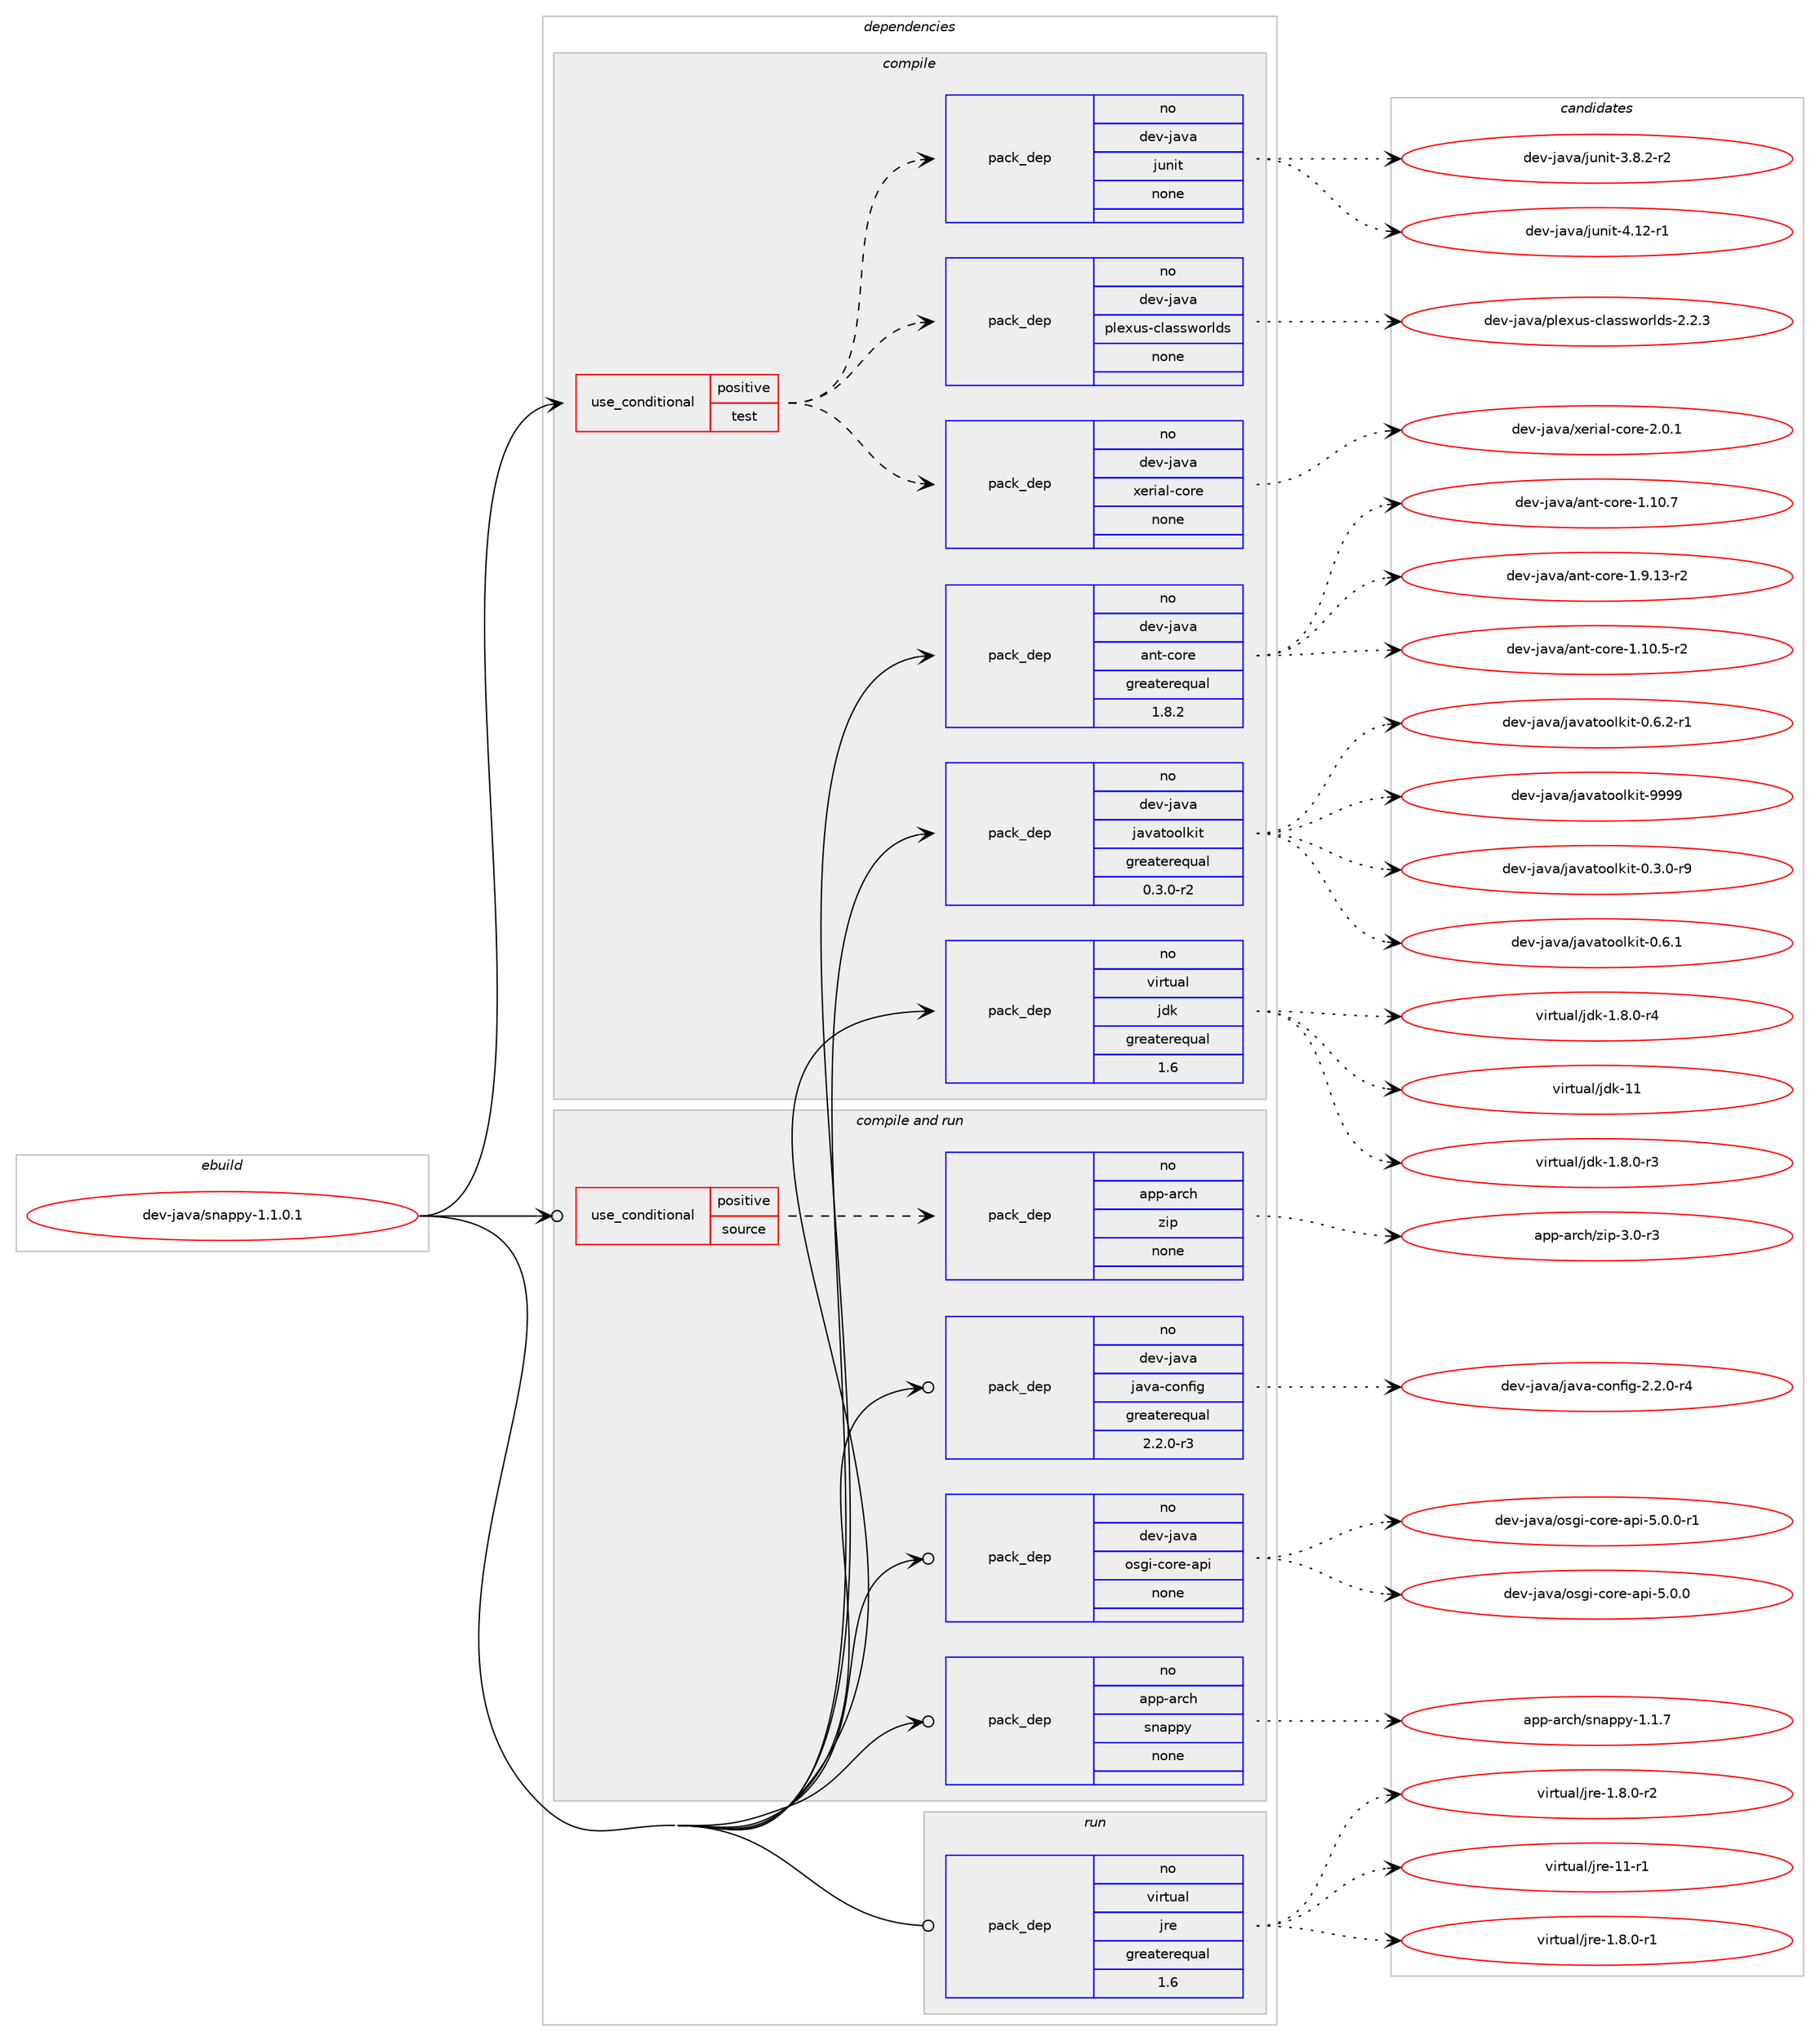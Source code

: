 digraph prolog {

# *************
# Graph options
# *************

newrank=true;
concentrate=true;
compound=true;
graph [rankdir=LR,fontname=Helvetica,fontsize=10,ranksep=1.5];#, ranksep=2.5, nodesep=0.2];
edge  [arrowhead=vee];
node  [fontname=Helvetica,fontsize=10];

# **********
# The ebuild
# **********

subgraph cluster_leftcol {
color=gray;
rank=same;
label=<<i>ebuild</i>>;
id [label="dev-java/snappy-1.1.0.1", color=red, width=4, href="../dev-java/snappy-1.1.0.1.svg"];
}

# ****************
# The dependencies
# ****************

subgraph cluster_midcol {
color=gray;
label=<<i>dependencies</i>>;
subgraph cluster_compile {
fillcolor="#eeeeee";
style=filled;
label=<<i>compile</i>>;
subgraph cond129418 {
dependency556475 [label=<<TABLE BORDER="0" CELLBORDER="1" CELLSPACING="0" CELLPADDING="4"><TR><TD ROWSPAN="3" CELLPADDING="10">use_conditional</TD></TR><TR><TD>positive</TD></TR><TR><TD>test</TD></TR></TABLE>>, shape=none, color=red];
subgraph pack415865 {
dependency556476 [label=<<TABLE BORDER="0" CELLBORDER="1" CELLSPACING="0" CELLPADDING="4" WIDTH="220"><TR><TD ROWSPAN="6" CELLPADDING="30">pack_dep</TD></TR><TR><TD WIDTH="110">no</TD></TR><TR><TD>dev-java</TD></TR><TR><TD>junit</TD></TR><TR><TD>none</TD></TR><TR><TD></TD></TR></TABLE>>, shape=none, color=blue];
}
dependency556475:e -> dependency556476:w [weight=20,style="dashed",arrowhead="vee"];
subgraph pack415866 {
dependency556477 [label=<<TABLE BORDER="0" CELLBORDER="1" CELLSPACING="0" CELLPADDING="4" WIDTH="220"><TR><TD ROWSPAN="6" CELLPADDING="30">pack_dep</TD></TR><TR><TD WIDTH="110">no</TD></TR><TR><TD>dev-java</TD></TR><TR><TD>xerial-core</TD></TR><TR><TD>none</TD></TR><TR><TD></TD></TR></TABLE>>, shape=none, color=blue];
}
dependency556475:e -> dependency556477:w [weight=20,style="dashed",arrowhead="vee"];
subgraph pack415867 {
dependency556478 [label=<<TABLE BORDER="0" CELLBORDER="1" CELLSPACING="0" CELLPADDING="4" WIDTH="220"><TR><TD ROWSPAN="6" CELLPADDING="30">pack_dep</TD></TR><TR><TD WIDTH="110">no</TD></TR><TR><TD>dev-java</TD></TR><TR><TD>plexus-classworlds</TD></TR><TR><TD>none</TD></TR><TR><TD></TD></TR></TABLE>>, shape=none, color=blue];
}
dependency556475:e -> dependency556478:w [weight=20,style="dashed",arrowhead="vee"];
}
id:e -> dependency556475:w [weight=20,style="solid",arrowhead="vee"];
subgraph pack415868 {
dependency556479 [label=<<TABLE BORDER="0" CELLBORDER="1" CELLSPACING="0" CELLPADDING="4" WIDTH="220"><TR><TD ROWSPAN="6" CELLPADDING="30">pack_dep</TD></TR><TR><TD WIDTH="110">no</TD></TR><TR><TD>dev-java</TD></TR><TR><TD>ant-core</TD></TR><TR><TD>greaterequal</TD></TR><TR><TD>1.8.2</TD></TR></TABLE>>, shape=none, color=blue];
}
id:e -> dependency556479:w [weight=20,style="solid",arrowhead="vee"];
subgraph pack415869 {
dependency556480 [label=<<TABLE BORDER="0" CELLBORDER="1" CELLSPACING="0" CELLPADDING="4" WIDTH="220"><TR><TD ROWSPAN="6" CELLPADDING="30">pack_dep</TD></TR><TR><TD WIDTH="110">no</TD></TR><TR><TD>dev-java</TD></TR><TR><TD>javatoolkit</TD></TR><TR><TD>greaterequal</TD></TR><TR><TD>0.3.0-r2</TD></TR></TABLE>>, shape=none, color=blue];
}
id:e -> dependency556480:w [weight=20,style="solid",arrowhead="vee"];
subgraph pack415870 {
dependency556481 [label=<<TABLE BORDER="0" CELLBORDER="1" CELLSPACING="0" CELLPADDING="4" WIDTH="220"><TR><TD ROWSPAN="6" CELLPADDING="30">pack_dep</TD></TR><TR><TD WIDTH="110">no</TD></TR><TR><TD>virtual</TD></TR><TR><TD>jdk</TD></TR><TR><TD>greaterequal</TD></TR><TR><TD>1.6</TD></TR></TABLE>>, shape=none, color=blue];
}
id:e -> dependency556481:w [weight=20,style="solid",arrowhead="vee"];
}
subgraph cluster_compileandrun {
fillcolor="#eeeeee";
style=filled;
label=<<i>compile and run</i>>;
subgraph cond129419 {
dependency556482 [label=<<TABLE BORDER="0" CELLBORDER="1" CELLSPACING="0" CELLPADDING="4"><TR><TD ROWSPAN="3" CELLPADDING="10">use_conditional</TD></TR><TR><TD>positive</TD></TR><TR><TD>source</TD></TR></TABLE>>, shape=none, color=red];
subgraph pack415871 {
dependency556483 [label=<<TABLE BORDER="0" CELLBORDER="1" CELLSPACING="0" CELLPADDING="4" WIDTH="220"><TR><TD ROWSPAN="6" CELLPADDING="30">pack_dep</TD></TR><TR><TD WIDTH="110">no</TD></TR><TR><TD>app-arch</TD></TR><TR><TD>zip</TD></TR><TR><TD>none</TD></TR><TR><TD></TD></TR></TABLE>>, shape=none, color=blue];
}
dependency556482:e -> dependency556483:w [weight=20,style="dashed",arrowhead="vee"];
}
id:e -> dependency556482:w [weight=20,style="solid",arrowhead="odotvee"];
subgraph pack415872 {
dependency556484 [label=<<TABLE BORDER="0" CELLBORDER="1" CELLSPACING="0" CELLPADDING="4" WIDTH="220"><TR><TD ROWSPAN="6" CELLPADDING="30">pack_dep</TD></TR><TR><TD WIDTH="110">no</TD></TR><TR><TD>app-arch</TD></TR><TR><TD>snappy</TD></TR><TR><TD>none</TD></TR><TR><TD></TD></TR></TABLE>>, shape=none, color=blue];
}
id:e -> dependency556484:w [weight=20,style="solid",arrowhead="odotvee"];
subgraph pack415873 {
dependency556485 [label=<<TABLE BORDER="0" CELLBORDER="1" CELLSPACING="0" CELLPADDING="4" WIDTH="220"><TR><TD ROWSPAN="6" CELLPADDING="30">pack_dep</TD></TR><TR><TD WIDTH="110">no</TD></TR><TR><TD>dev-java</TD></TR><TR><TD>java-config</TD></TR><TR><TD>greaterequal</TD></TR><TR><TD>2.2.0-r3</TD></TR></TABLE>>, shape=none, color=blue];
}
id:e -> dependency556485:w [weight=20,style="solid",arrowhead="odotvee"];
subgraph pack415874 {
dependency556486 [label=<<TABLE BORDER="0" CELLBORDER="1" CELLSPACING="0" CELLPADDING="4" WIDTH="220"><TR><TD ROWSPAN="6" CELLPADDING="30">pack_dep</TD></TR><TR><TD WIDTH="110">no</TD></TR><TR><TD>dev-java</TD></TR><TR><TD>osgi-core-api</TD></TR><TR><TD>none</TD></TR><TR><TD></TD></TR></TABLE>>, shape=none, color=blue];
}
id:e -> dependency556486:w [weight=20,style="solid",arrowhead="odotvee"];
}
subgraph cluster_run {
fillcolor="#eeeeee";
style=filled;
label=<<i>run</i>>;
subgraph pack415875 {
dependency556487 [label=<<TABLE BORDER="0" CELLBORDER="1" CELLSPACING="0" CELLPADDING="4" WIDTH="220"><TR><TD ROWSPAN="6" CELLPADDING="30">pack_dep</TD></TR><TR><TD WIDTH="110">no</TD></TR><TR><TD>virtual</TD></TR><TR><TD>jre</TD></TR><TR><TD>greaterequal</TD></TR><TR><TD>1.6</TD></TR></TABLE>>, shape=none, color=blue];
}
id:e -> dependency556487:w [weight=20,style="solid",arrowhead="odot"];
}
}

# **************
# The candidates
# **************

subgraph cluster_choices {
rank=same;
color=gray;
label=<<i>candidates</i>>;

subgraph choice415865 {
color=black;
nodesep=1;
choice100101118451069711897471061171101051164551465646504511450 [label="dev-java/junit-3.8.2-r2", color=red, width=4,href="../dev-java/junit-3.8.2-r2.svg"];
choice1001011184510697118974710611711010511645524649504511449 [label="dev-java/junit-4.12-r1", color=red, width=4,href="../dev-java/junit-4.12-r1.svg"];
dependency556476:e -> choice100101118451069711897471061171101051164551465646504511450:w [style=dotted,weight="100"];
dependency556476:e -> choice1001011184510697118974710611711010511645524649504511449:w [style=dotted,weight="100"];
}
subgraph choice415866 {
color=black;
nodesep=1;
choice10010111845106971189747120101114105971084599111114101455046484649 [label="dev-java/xerial-core-2.0.1", color=red, width=4,href="../dev-java/xerial-core-2.0.1.svg"];
dependency556477:e -> choice10010111845106971189747120101114105971084599111114101455046484649:w [style=dotted,weight="100"];
}
subgraph choice415867 {
color=black;
nodesep=1;
choice10010111845106971189747112108101120117115459910897115115119111114108100115455046504651 [label="dev-java/plexus-classworlds-2.2.3", color=red, width=4,href="../dev-java/plexus-classworlds-2.2.3.svg"];
dependency556478:e -> choice10010111845106971189747112108101120117115459910897115115119111114108100115455046504651:w [style=dotted,weight="100"];
}
subgraph choice415868 {
color=black;
nodesep=1;
choice10010111845106971189747971101164599111114101454946494846534511450 [label="dev-java/ant-core-1.10.5-r2", color=red, width=4,href="../dev-java/ant-core-1.10.5-r2.svg"];
choice1001011184510697118974797110116459911111410145494649484655 [label="dev-java/ant-core-1.10.7", color=red, width=4,href="../dev-java/ant-core-1.10.7.svg"];
choice10010111845106971189747971101164599111114101454946574649514511450 [label="dev-java/ant-core-1.9.13-r2", color=red, width=4,href="../dev-java/ant-core-1.9.13-r2.svg"];
dependency556479:e -> choice10010111845106971189747971101164599111114101454946494846534511450:w [style=dotted,weight="100"];
dependency556479:e -> choice1001011184510697118974797110116459911111410145494649484655:w [style=dotted,weight="100"];
dependency556479:e -> choice10010111845106971189747971101164599111114101454946574649514511450:w [style=dotted,weight="100"];
}
subgraph choice415869 {
color=black;
nodesep=1;
choice1001011184510697118974710697118971161111111081071051164548465146484511457 [label="dev-java/javatoolkit-0.3.0-r9", color=red, width=4,href="../dev-java/javatoolkit-0.3.0-r9.svg"];
choice100101118451069711897471069711897116111111108107105116454846544649 [label="dev-java/javatoolkit-0.6.1", color=red, width=4,href="../dev-java/javatoolkit-0.6.1.svg"];
choice1001011184510697118974710697118971161111111081071051164548465446504511449 [label="dev-java/javatoolkit-0.6.2-r1", color=red, width=4,href="../dev-java/javatoolkit-0.6.2-r1.svg"];
choice1001011184510697118974710697118971161111111081071051164557575757 [label="dev-java/javatoolkit-9999", color=red, width=4,href="../dev-java/javatoolkit-9999.svg"];
dependency556480:e -> choice1001011184510697118974710697118971161111111081071051164548465146484511457:w [style=dotted,weight="100"];
dependency556480:e -> choice100101118451069711897471069711897116111111108107105116454846544649:w [style=dotted,weight="100"];
dependency556480:e -> choice1001011184510697118974710697118971161111111081071051164548465446504511449:w [style=dotted,weight="100"];
dependency556480:e -> choice1001011184510697118974710697118971161111111081071051164557575757:w [style=dotted,weight="100"];
}
subgraph choice415870 {
color=black;
nodesep=1;
choice11810511411611797108471061001074549465646484511451 [label="virtual/jdk-1.8.0-r3", color=red, width=4,href="../virtual/jdk-1.8.0-r3.svg"];
choice11810511411611797108471061001074549465646484511452 [label="virtual/jdk-1.8.0-r4", color=red, width=4,href="../virtual/jdk-1.8.0-r4.svg"];
choice1181051141161179710847106100107454949 [label="virtual/jdk-11", color=red, width=4,href="../virtual/jdk-11.svg"];
dependency556481:e -> choice11810511411611797108471061001074549465646484511451:w [style=dotted,weight="100"];
dependency556481:e -> choice11810511411611797108471061001074549465646484511452:w [style=dotted,weight="100"];
dependency556481:e -> choice1181051141161179710847106100107454949:w [style=dotted,weight="100"];
}
subgraph choice415871 {
color=black;
nodesep=1;
choice9711211245971149910447122105112455146484511451 [label="app-arch/zip-3.0-r3", color=red, width=4,href="../app-arch/zip-3.0-r3.svg"];
dependency556483:e -> choice9711211245971149910447122105112455146484511451:w [style=dotted,weight="100"];
}
subgraph choice415872 {
color=black;
nodesep=1;
choice971121124597114991044711511097112112121454946494655 [label="app-arch/snappy-1.1.7", color=red, width=4,href="../app-arch/snappy-1.1.7.svg"];
dependency556484:e -> choice971121124597114991044711511097112112121454946494655:w [style=dotted,weight="100"];
}
subgraph choice415873 {
color=black;
nodesep=1;
choice10010111845106971189747106971189745991111101021051034550465046484511452 [label="dev-java/java-config-2.2.0-r4", color=red, width=4,href="../dev-java/java-config-2.2.0-r4.svg"];
dependency556485:e -> choice10010111845106971189747106971189745991111101021051034550465046484511452:w [style=dotted,weight="100"];
}
subgraph choice415874 {
color=black;
nodesep=1;
choice1001011184510697118974711111510310545991111141014597112105455346484648 [label="dev-java/osgi-core-api-5.0.0", color=red, width=4,href="../dev-java/osgi-core-api-5.0.0.svg"];
choice10010111845106971189747111115103105459911111410145971121054553464846484511449 [label="dev-java/osgi-core-api-5.0.0-r1", color=red, width=4,href="../dev-java/osgi-core-api-5.0.0-r1.svg"];
dependency556486:e -> choice1001011184510697118974711111510310545991111141014597112105455346484648:w [style=dotted,weight="100"];
dependency556486:e -> choice10010111845106971189747111115103105459911111410145971121054553464846484511449:w [style=dotted,weight="100"];
}
subgraph choice415875 {
color=black;
nodesep=1;
choice11810511411611797108471061141014549465646484511449 [label="virtual/jre-1.8.0-r1", color=red, width=4,href="../virtual/jre-1.8.0-r1.svg"];
choice11810511411611797108471061141014549465646484511450 [label="virtual/jre-1.8.0-r2", color=red, width=4,href="../virtual/jre-1.8.0-r2.svg"];
choice11810511411611797108471061141014549494511449 [label="virtual/jre-11-r1", color=red, width=4,href="../virtual/jre-11-r1.svg"];
dependency556487:e -> choice11810511411611797108471061141014549465646484511449:w [style=dotted,weight="100"];
dependency556487:e -> choice11810511411611797108471061141014549465646484511450:w [style=dotted,weight="100"];
dependency556487:e -> choice11810511411611797108471061141014549494511449:w [style=dotted,weight="100"];
}
}

}
